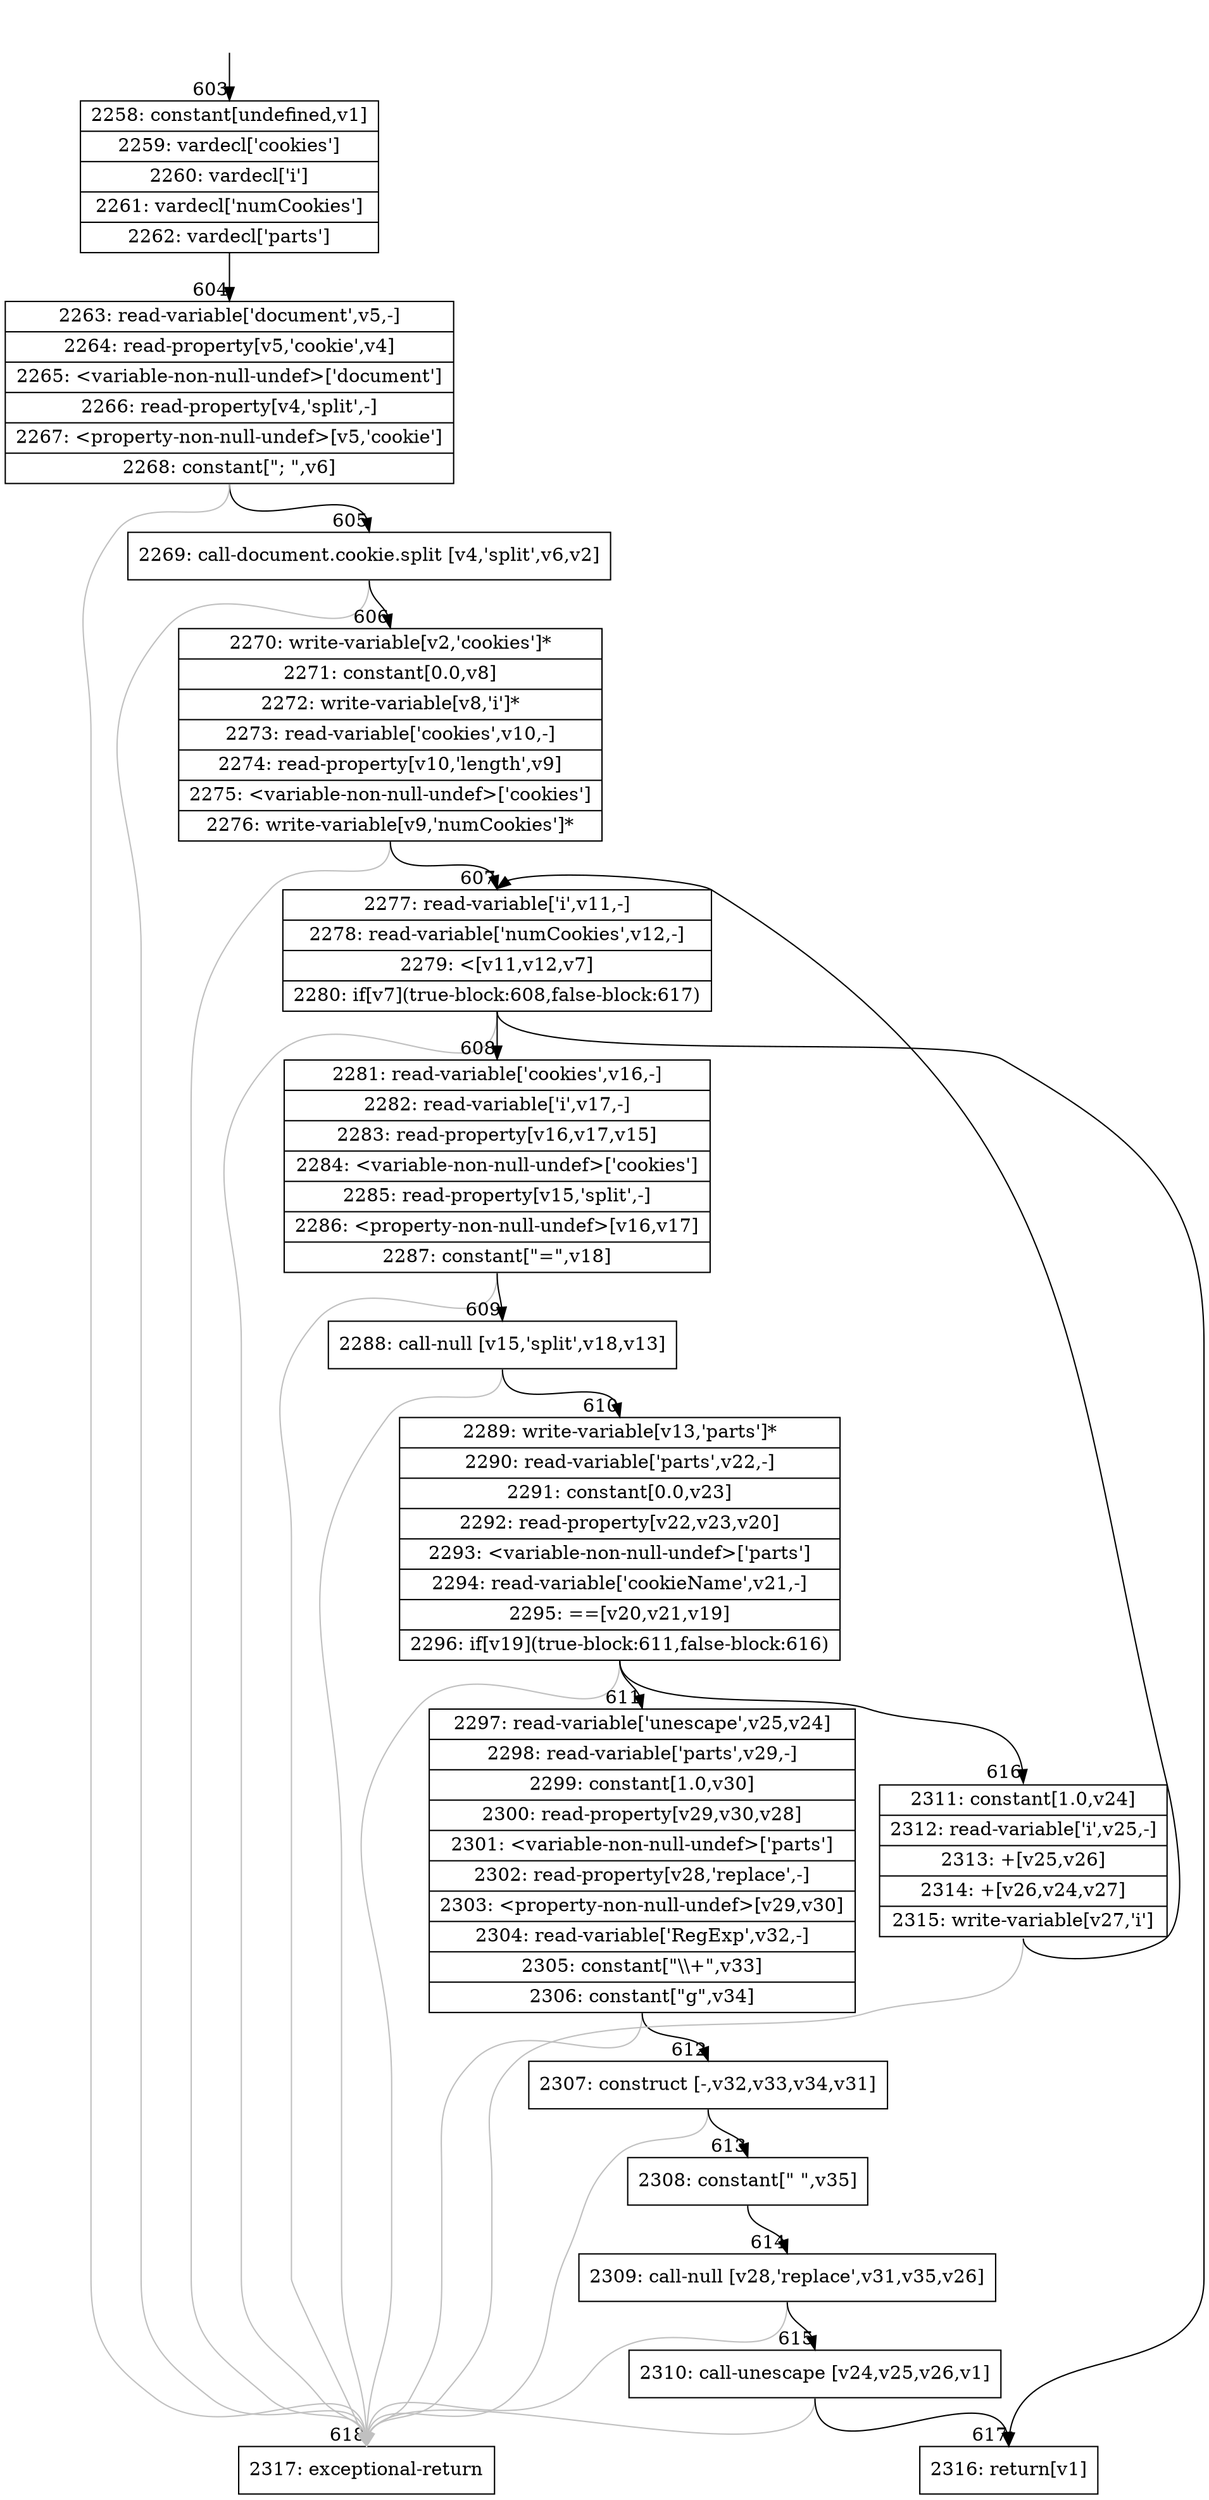 digraph {
rankdir="TD"
BB_entry28[shape=none,label=""];
BB_entry28 -> BB603 [tailport=s, headport=n, headlabel="    603"]
BB603 [shape=record label="{2258: constant[undefined,v1]|2259: vardecl['cookies']|2260: vardecl['i']|2261: vardecl['numCookies']|2262: vardecl['parts']}" ] 
BB603 -> BB604 [tailport=s, headport=n, headlabel="      604"]
BB604 [shape=record label="{2263: read-variable['document',v5,-]|2264: read-property[v5,'cookie',v4]|2265: \<variable-non-null-undef\>['document']|2266: read-property[v4,'split',-]|2267: \<property-non-null-undef\>[v5,'cookie']|2268: constant[\"; \",v6]}" ] 
BB604 -> BB605 [tailport=s, headport=n, headlabel="      605"]
BB604 -> BB618 [tailport=s, headport=n, color=gray, headlabel="      618"]
BB605 [shape=record label="{2269: call-document.cookie.split [v4,'split',v6,v2]}" ] 
BB605 -> BB606 [tailport=s, headport=n, headlabel="      606"]
BB605 -> BB618 [tailport=s, headport=n, color=gray]
BB606 [shape=record label="{2270: write-variable[v2,'cookies']*|2271: constant[0.0,v8]|2272: write-variable[v8,'i']*|2273: read-variable['cookies',v10,-]|2274: read-property[v10,'length',v9]|2275: \<variable-non-null-undef\>['cookies']|2276: write-variable[v9,'numCookies']*}" ] 
BB606 -> BB607 [tailport=s, headport=n, headlabel="      607"]
BB606 -> BB618 [tailport=s, headport=n, color=gray]
BB607 [shape=record label="{2277: read-variable['i',v11,-]|2278: read-variable['numCookies',v12,-]|2279: \<[v11,v12,v7]|2280: if[v7](true-block:608,false-block:617)}" ] 
BB607 -> BB608 [tailport=s, headport=n, headlabel="      608"]
BB607 -> BB617 [tailport=s, headport=n, headlabel="      617"]
BB607 -> BB618 [tailport=s, headport=n, color=gray]
BB608 [shape=record label="{2281: read-variable['cookies',v16,-]|2282: read-variable['i',v17,-]|2283: read-property[v16,v17,v15]|2284: \<variable-non-null-undef\>['cookies']|2285: read-property[v15,'split',-]|2286: \<property-non-null-undef\>[v16,v17]|2287: constant[\"=\",v18]}" ] 
BB608 -> BB609 [tailport=s, headport=n, headlabel="      609"]
BB608 -> BB618 [tailport=s, headport=n, color=gray]
BB609 [shape=record label="{2288: call-null [v15,'split',v18,v13]}" ] 
BB609 -> BB610 [tailport=s, headport=n, headlabel="      610"]
BB609 -> BB618 [tailport=s, headport=n, color=gray]
BB610 [shape=record label="{2289: write-variable[v13,'parts']*|2290: read-variable['parts',v22,-]|2291: constant[0.0,v23]|2292: read-property[v22,v23,v20]|2293: \<variable-non-null-undef\>['parts']|2294: read-variable['cookieName',v21,-]|2295: ==[v20,v21,v19]|2296: if[v19](true-block:611,false-block:616)}" ] 
BB610 -> BB611 [tailport=s, headport=n, headlabel="      611"]
BB610 -> BB616 [tailport=s, headport=n, headlabel="      616"]
BB610 -> BB618 [tailport=s, headport=n, color=gray]
BB611 [shape=record label="{2297: read-variable['unescape',v25,v24]|2298: read-variable['parts',v29,-]|2299: constant[1.0,v30]|2300: read-property[v29,v30,v28]|2301: \<variable-non-null-undef\>['parts']|2302: read-property[v28,'replace',-]|2303: \<property-non-null-undef\>[v29,v30]|2304: read-variable['RegExp',v32,-]|2305: constant[\"\\\\+\",v33]|2306: constant[\"g\",v34]}" ] 
BB611 -> BB612 [tailport=s, headport=n, headlabel="      612"]
BB611 -> BB618 [tailport=s, headport=n, color=gray]
BB612 [shape=record label="{2307: construct [-,v32,v33,v34,v31]}" ] 
BB612 -> BB613 [tailport=s, headport=n, headlabel="      613"]
BB612 -> BB618 [tailport=s, headport=n, color=gray]
BB613 [shape=record label="{2308: constant[\" \",v35]}" ] 
BB613 -> BB614 [tailport=s, headport=n, headlabel="      614"]
BB614 [shape=record label="{2309: call-null [v28,'replace',v31,v35,v26]}" ] 
BB614 -> BB615 [tailport=s, headport=n, headlabel="      615"]
BB614 -> BB618 [tailport=s, headport=n, color=gray]
BB615 [shape=record label="{2310: call-unescape [v24,v25,v26,v1]}" ] 
BB615 -> BB617 [tailport=s, headport=n]
BB615 -> BB618 [tailport=s, headport=n, color=gray]
BB616 [shape=record label="{2311: constant[1.0,v24]|2312: read-variable['i',v25,-]|2313: +[v25,v26]|2314: +[v26,v24,v27]|2315: write-variable[v27,'i']}" ] 
BB616 -> BB607 [tailport=s, headport=n]
BB616 -> BB618 [tailport=s, headport=n, color=gray]
BB617 [shape=record label="{2316: return[v1]}" ] 
BB618 [shape=record label="{2317: exceptional-return}" ] 
//#$~ 446
}
